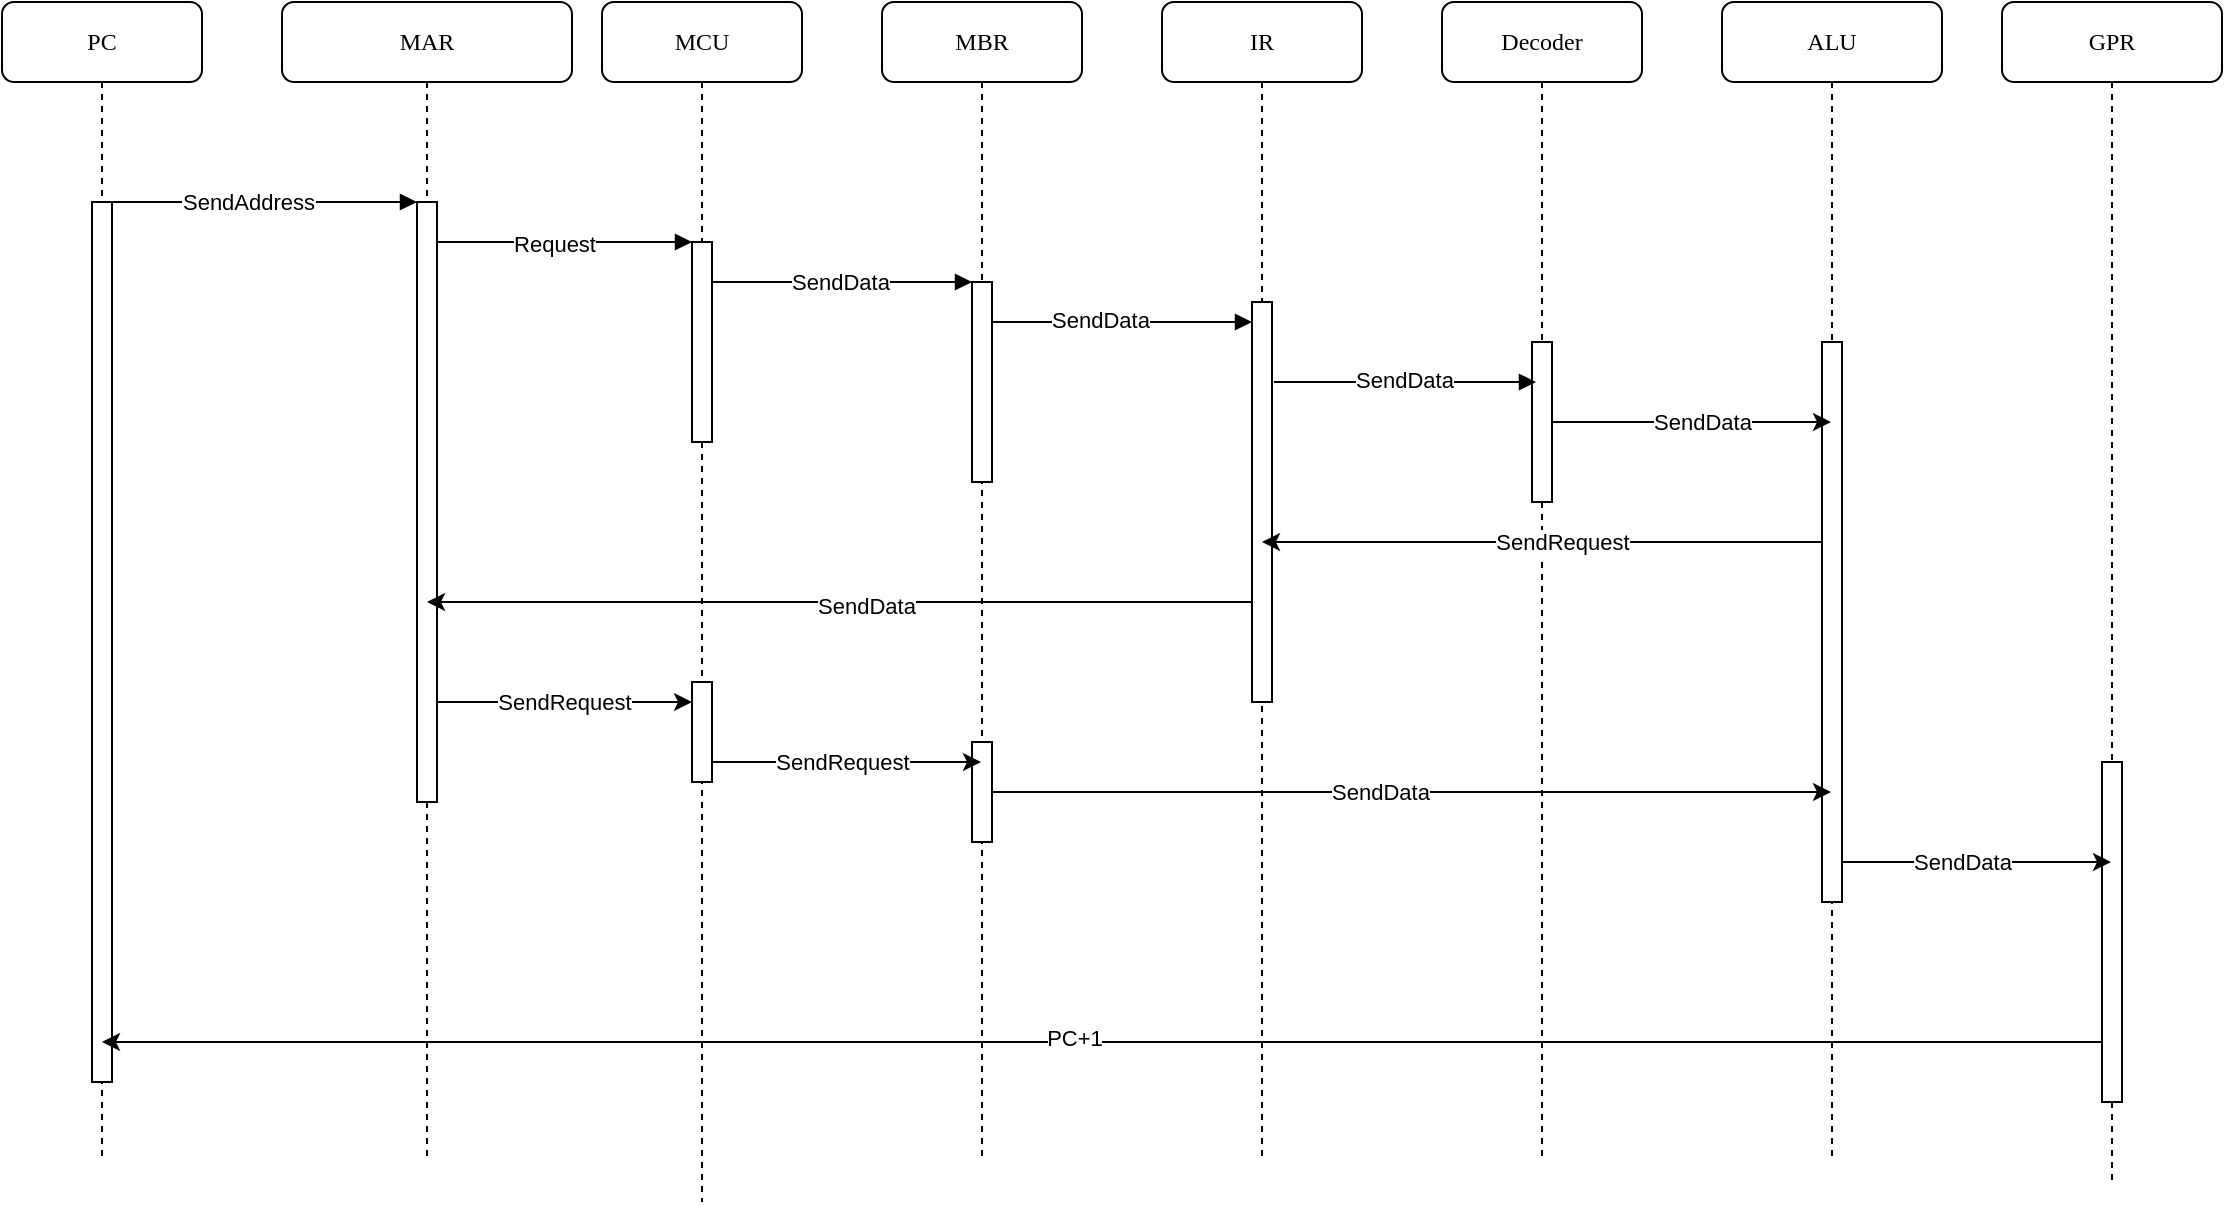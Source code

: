 <mxfile version="15.2.9" type="device"><diagram name="Page-1" id="13e1069c-82ec-6db2-03f1-153e76fe0fe0"><mxGraphModel dx="1730" dy="912" grid="1" gridSize="10" guides="1" tooltips="1" connect="1" arrows="1" fold="1" page="1" pageScale="1" pageWidth="1654" pageHeight="1169" background="none" math="0" shadow="0"><root><mxCell id="0"/><mxCell id="1" parent="0"/><mxCell id="7baba1c4bc27f4b0-2" value="MAR" style="shape=umlLifeline;perimeter=lifelinePerimeter;whiteSpace=wrap;html=1;container=1;collapsible=0;recursiveResize=0;outlineConnect=0;rounded=1;shadow=0;comic=0;labelBackgroundColor=none;strokeWidth=1;fontFamily=Verdana;fontSize=12;align=center;" parent="1" vertex="1"><mxGeometry x="240" y="80" width="145" height="580" as="geometry"/></mxCell><mxCell id="7baba1c4bc27f4b0-10" value="" style="html=1;points=[];perimeter=orthogonalPerimeter;rounded=0;shadow=0;comic=0;labelBackgroundColor=none;strokeWidth=1;fontFamily=Verdana;fontSize=12;align=center;" parent="7baba1c4bc27f4b0-2" vertex="1"><mxGeometry x="67.5" y="100" width="10" height="300" as="geometry"/></mxCell><mxCell id="7baba1c4bc27f4b0-3" value="MCU" style="shape=umlLifeline;perimeter=lifelinePerimeter;whiteSpace=wrap;html=1;container=1;collapsible=0;recursiveResize=0;outlineConnect=0;rounded=1;shadow=0;comic=0;labelBackgroundColor=none;strokeWidth=1;fontFamily=Verdana;fontSize=12;align=center;" parent="1" vertex="1"><mxGeometry x="400" y="80" width="100" height="600" as="geometry"/></mxCell><mxCell id="7baba1c4bc27f4b0-13" value="" style="html=1;points=[];perimeter=orthogonalPerimeter;rounded=0;shadow=0;comic=0;labelBackgroundColor=none;strokeWidth=1;fontFamily=Verdana;fontSize=12;align=center;" parent="7baba1c4bc27f4b0-3" vertex="1"><mxGeometry x="45" y="120" width="10" height="100" as="geometry"/></mxCell><mxCell id="XUeEBXdPyrAtRGx7fNNy-37" value="" style="html=1;points=[];perimeter=orthogonalPerimeter;rounded=0;shadow=0;comic=0;labelBackgroundColor=none;strokeWidth=1;fontFamily=Verdana;fontSize=12;align=center;" vertex="1" parent="7baba1c4bc27f4b0-3"><mxGeometry x="45" y="340" width="10" height="50" as="geometry"/></mxCell><mxCell id="7baba1c4bc27f4b0-4" value="MBR" style="shape=umlLifeline;perimeter=lifelinePerimeter;whiteSpace=wrap;html=1;container=1;collapsible=0;recursiveResize=0;outlineConnect=0;rounded=1;shadow=0;comic=0;labelBackgroundColor=none;strokeWidth=1;fontFamily=Verdana;fontSize=12;align=center;" parent="1" vertex="1"><mxGeometry x="540" y="80" width="100" height="580" as="geometry"/></mxCell><mxCell id="XUeEBXdPyrAtRGx7fNNy-1" value="" style="html=1;verticalAlign=bottom;endArrow=block;labelBackgroundColor=none;fontFamily=Verdana;fontSize=12;edgeStyle=elbowEdgeStyle;elbow=vertical;" edge="1" parent="7baba1c4bc27f4b0-4"><mxGeometry relative="1" as="geometry"><mxPoint x="55" y="160.0" as="sourcePoint"/><Array as="points"><mxPoint x="60" y="160.0"/></Array><mxPoint x="185" y="160.0" as="targetPoint"/></mxGeometry></mxCell><mxCell id="XUeEBXdPyrAtRGx7fNNy-30" value="SendData" style="edgeLabel;html=1;align=center;verticalAlign=middle;resizable=0;points=[];" vertex="1" connectable="0" parent="XUeEBXdPyrAtRGx7fNNy-1"><mxGeometry x="-0.166" y="1" relative="1" as="geometry"><mxPoint as="offset"/></mxGeometry></mxCell><mxCell id="XUeEBXdPyrAtRGx7fNNy-44" value="" style="html=1;points=[];perimeter=orthogonalPerimeter;rounded=0;shadow=0;comic=0;labelBackgroundColor=none;strokeWidth=1;fontFamily=Verdana;fontSize=12;align=center;" vertex="1" parent="7baba1c4bc27f4b0-4"><mxGeometry x="45" y="370" width="10" height="50" as="geometry"/></mxCell><mxCell id="7baba1c4bc27f4b0-5" value="IR" style="shape=umlLifeline;perimeter=lifelinePerimeter;whiteSpace=wrap;html=1;container=1;collapsible=0;recursiveResize=0;outlineConnect=0;rounded=1;shadow=0;comic=0;labelBackgroundColor=none;strokeWidth=1;fontFamily=Verdana;fontSize=12;align=center;" parent="1" vertex="1"><mxGeometry x="680" y="80" width="100" height="580" as="geometry"/></mxCell><mxCell id="7baba1c4bc27f4b0-6" value="Decoder" style="shape=umlLifeline;perimeter=lifelinePerimeter;whiteSpace=wrap;html=1;container=1;collapsible=0;recursiveResize=0;outlineConnect=0;rounded=1;shadow=0;comic=0;labelBackgroundColor=none;strokeWidth=1;fontFamily=Verdana;fontSize=12;align=center;" parent="1" vertex="1"><mxGeometry x="820" y="80" width="100" height="580" as="geometry"/></mxCell><mxCell id="7baba1c4bc27f4b0-28" value="" style="html=1;points=[];perimeter=orthogonalPerimeter;rounded=0;shadow=0;comic=0;labelBackgroundColor=none;strokeWidth=1;fontFamily=Verdana;fontSize=12;align=center;" parent="7baba1c4bc27f4b0-6" vertex="1"><mxGeometry x="45" y="170" width="10" height="80" as="geometry"/></mxCell><mxCell id="7baba1c4bc27f4b0-7" value="ALU" style="shape=umlLifeline;perimeter=lifelinePerimeter;whiteSpace=wrap;html=1;container=1;collapsible=0;recursiveResize=0;outlineConnect=0;rounded=1;shadow=0;comic=0;labelBackgroundColor=none;strokeWidth=1;fontFamily=Verdana;fontSize=12;align=center;" parent="1" vertex="1"><mxGeometry x="960" y="80" width="110" height="580" as="geometry"/></mxCell><mxCell id="7baba1c4bc27f4b0-25" value="" style="html=1;points=[];perimeter=orthogonalPerimeter;rounded=0;shadow=0;comic=0;labelBackgroundColor=none;strokeColor=#000000;strokeWidth=1;fillColor=#FFFFFF;fontFamily=Verdana;fontSize=12;fontColor=#000000;align=center;" parent="7baba1c4bc27f4b0-7" vertex="1"><mxGeometry x="50" y="170" width="10" height="280" as="geometry"/></mxCell><mxCell id="7baba1c4bc27f4b0-8" value="PC" style="shape=umlLifeline;perimeter=lifelinePerimeter;whiteSpace=wrap;html=1;container=1;collapsible=0;recursiveResize=0;outlineConnect=0;rounded=1;shadow=0;comic=0;labelBackgroundColor=none;strokeWidth=1;fontFamily=Verdana;fontSize=12;align=center;" parent="1" vertex="1"><mxGeometry x="100" y="80" width="100" height="580" as="geometry"/></mxCell><mxCell id="7baba1c4bc27f4b0-9" value="" style="html=1;points=[];perimeter=orthogonalPerimeter;rounded=0;shadow=0;comic=0;labelBackgroundColor=none;strokeWidth=1;fontFamily=Verdana;fontSize=12;align=center;" parent="7baba1c4bc27f4b0-8" vertex="1"><mxGeometry x="45" y="100" width="10" height="440" as="geometry"/></mxCell><mxCell id="7baba1c4bc27f4b0-16" value="" style="html=1;points=[];perimeter=orthogonalPerimeter;rounded=0;shadow=0;comic=0;labelBackgroundColor=none;strokeWidth=1;fontFamily=Verdana;fontSize=12;align=center;" parent="1" vertex="1"><mxGeometry x="585" y="220" width="10" height="100" as="geometry"/></mxCell><mxCell id="7baba1c4bc27f4b0-17" value="" style="html=1;verticalAlign=bottom;endArrow=block;labelBackgroundColor=none;fontFamily=Verdana;fontSize=12;edgeStyle=elbowEdgeStyle;elbow=vertical;" parent="1" source="7baba1c4bc27f4b0-13" target="7baba1c4bc27f4b0-16" edge="1"><mxGeometry relative="1" as="geometry"><mxPoint x="510" y="220" as="sourcePoint"/><Array as="points"><mxPoint x="460" y="220"/></Array></mxGeometry></mxCell><mxCell id="XUeEBXdPyrAtRGx7fNNy-29" value="SendData" style="edgeLabel;html=1;align=center;verticalAlign=middle;resizable=0;points=[];" vertex="1" connectable="0" parent="7baba1c4bc27f4b0-17"><mxGeometry x="-0.017" relative="1" as="geometry"><mxPoint as="offset"/></mxGeometry></mxCell><mxCell id="XUeEBXdPyrAtRGx7fNNy-34" value="" style="edgeStyle=orthogonalEdgeStyle;rounded=0;orthogonalLoop=1;jettySize=auto;html=1;" edge="1" parent="1" source="7baba1c4bc27f4b0-19" target="7baba1c4bc27f4b0-2"><mxGeometry relative="1" as="geometry"><Array as="points"><mxPoint x="520" y="380"/><mxPoint x="520" y="380"/></Array></mxGeometry></mxCell><mxCell id="XUeEBXdPyrAtRGx7fNNy-36" value="SendData" style="edgeLabel;html=1;align=center;verticalAlign=middle;resizable=0;points=[];" vertex="1" connectable="0" parent="XUeEBXdPyrAtRGx7fNNy-34"><mxGeometry x="-0.063" y="2" relative="1" as="geometry"><mxPoint as="offset"/></mxGeometry></mxCell><mxCell id="7baba1c4bc27f4b0-19" value="" style="html=1;points=[];perimeter=orthogonalPerimeter;rounded=0;shadow=0;comic=0;labelBackgroundColor=none;strokeWidth=1;fontFamily=Verdana;fontSize=12;align=center;" parent="1" vertex="1"><mxGeometry x="725" y="230" width="10" height="200" as="geometry"/></mxCell><mxCell id="7baba1c4bc27f4b0-11" value="" style="html=1;verticalAlign=bottom;endArrow=block;entryX=0;entryY=0;labelBackgroundColor=none;fontFamily=Verdana;fontSize=12;edgeStyle=elbowEdgeStyle;elbow=vertical;" parent="1" source="7baba1c4bc27f4b0-9" target="7baba1c4bc27f4b0-10" edge="1"><mxGeometry relative="1" as="geometry"><mxPoint x="220" y="190" as="sourcePoint"/></mxGeometry></mxCell><mxCell id="XUeEBXdPyrAtRGx7fNNy-27" value="SendAddress" style="edgeLabel;html=1;align=center;verticalAlign=middle;resizable=0;points=[];" vertex="1" connectable="0" parent="7baba1c4bc27f4b0-11"><mxGeometry x="-0.117" relative="1" as="geometry"><mxPoint as="offset"/></mxGeometry></mxCell><mxCell id="7baba1c4bc27f4b0-14" value="" style="html=1;verticalAlign=bottom;endArrow=block;entryX=0;entryY=0;labelBackgroundColor=none;fontFamily=Verdana;fontSize=12;edgeStyle=elbowEdgeStyle;elbow=vertical;" parent="1" source="7baba1c4bc27f4b0-10" target="7baba1c4bc27f4b0-13" edge="1"><mxGeometry relative="1" as="geometry"><mxPoint x="370" y="200" as="sourcePoint"/></mxGeometry></mxCell><mxCell id="XUeEBXdPyrAtRGx7fNNy-28" value="Request" style="edgeLabel;html=1;align=center;verticalAlign=middle;resizable=0;points=[];" vertex="1" connectable="0" parent="7baba1c4bc27f4b0-14"><mxGeometry x="-0.09" y="-1" relative="1" as="geometry"><mxPoint as="offset"/></mxGeometry></mxCell><mxCell id="XUeEBXdPyrAtRGx7fNNy-3" value="" style="html=1;verticalAlign=bottom;endArrow=block;labelBackgroundColor=none;fontFamily=Verdana;fontSize=12;edgeStyle=elbowEdgeStyle;elbow=vertical;" edge="1" parent="1"><mxGeometry relative="1" as="geometry"><mxPoint x="736" y="270" as="sourcePoint"/><Array as="points"><mxPoint x="790" y="270"/><mxPoint x="810" y="240"/></Array><mxPoint x="867" y="270" as="targetPoint"/></mxGeometry></mxCell><mxCell id="XUeEBXdPyrAtRGx7fNNy-31" value="SendData" style="edgeLabel;html=1;align=center;verticalAlign=middle;resizable=0;points=[];" vertex="1" connectable="0" parent="XUeEBXdPyrAtRGx7fNNy-3"><mxGeometry x="-0.008" y="1" relative="1" as="geometry"><mxPoint as="offset"/></mxGeometry></mxCell><mxCell id="XUeEBXdPyrAtRGx7fNNy-21" value="" style="edgeStyle=orthogonalEdgeStyle;rounded=0;orthogonalLoop=1;jettySize=auto;html=1;" edge="1" parent="1" source="7baba1c4bc27f4b0-25" target="7baba1c4bc27f4b0-5"><mxGeometry relative="1" as="geometry"><Array as="points"><mxPoint x="870" y="350"/><mxPoint x="870" y="350"/></Array></mxGeometry></mxCell><mxCell id="XUeEBXdPyrAtRGx7fNNy-33" value="SendRequest" style="edgeLabel;html=1;align=center;verticalAlign=middle;resizable=0;points=[];" vertex="1" connectable="0" parent="XUeEBXdPyrAtRGx7fNNy-21"><mxGeometry x="-0.073" relative="1" as="geometry"><mxPoint as="offset"/></mxGeometry></mxCell><mxCell id="XUeEBXdPyrAtRGx7fNNy-22" value="GPR" style="shape=umlLifeline;perimeter=lifelinePerimeter;whiteSpace=wrap;html=1;container=1;collapsible=0;recursiveResize=0;outlineConnect=0;rounded=1;shadow=0;comic=0;labelBackgroundColor=none;strokeWidth=1;fontFamily=Verdana;fontSize=12;align=center;" vertex="1" parent="1"><mxGeometry x="1100" y="80" width="110" height="590" as="geometry"/></mxCell><mxCell id="XUeEBXdPyrAtRGx7fNNy-24" value="" style="html=1;points=[];perimeter=orthogonalPerimeter;rounded=0;shadow=0;comic=0;labelBackgroundColor=none;strokeWidth=1;fontFamily=Verdana;fontSize=12;align=center;" vertex="1" parent="XUeEBXdPyrAtRGx7fNNy-22"><mxGeometry x="50" y="380" width="10" height="170" as="geometry"/></mxCell><mxCell id="XUeEBXdPyrAtRGx7fNNy-26" value="" style="edgeStyle=orthogonalEdgeStyle;rounded=0;orthogonalLoop=1;jettySize=auto;html=1;" edge="1" parent="1" source="XUeEBXdPyrAtRGx7fNNy-24" target="7baba1c4bc27f4b0-8"><mxGeometry relative="1" as="geometry"><Array as="points"><mxPoint x="650" y="600"/><mxPoint x="650" y="600"/></Array></mxGeometry></mxCell><mxCell id="XUeEBXdPyrAtRGx7fNNy-53" value="PC+1" style="edgeLabel;html=1;align=center;verticalAlign=middle;resizable=0;points=[];" vertex="1" connectable="0" parent="XUeEBXdPyrAtRGx7fNNy-26"><mxGeometry x="0.029" y="-2" relative="1" as="geometry"><mxPoint as="offset"/></mxGeometry></mxCell><object label="" id="XUeEBXdPyrAtRGx7fNNy-38"><mxCell style="edgeStyle=orthogonalEdgeStyle;rounded=0;orthogonalLoop=1;jettySize=auto;html=1;" edge="1" parent="1" source="7baba1c4bc27f4b0-10" target="XUeEBXdPyrAtRGx7fNNy-37"><mxGeometry relative="1" as="geometry"><Array as="points"><mxPoint x="380" y="430"/><mxPoint x="380" y="430"/></Array></mxGeometry></mxCell></object><mxCell id="XUeEBXdPyrAtRGx7fNNy-41" value="SendRequest" style="edgeLabel;html=1;align=center;verticalAlign=middle;resizable=0;points=[];" vertex="1" connectable="0" parent="XUeEBXdPyrAtRGx7fNNy-38"><mxGeometry x="0.169" relative="1" as="geometry"><mxPoint x="-11" as="offset"/></mxGeometry></mxCell><mxCell id="XUeEBXdPyrAtRGx7fNNy-47" style="edgeStyle=orthogonalEdgeStyle;rounded=0;orthogonalLoop=1;jettySize=auto;html=1;" edge="1" parent="1" source="XUeEBXdPyrAtRGx7fNNy-37" target="7baba1c4bc27f4b0-4"><mxGeometry relative="1" as="geometry"><Array as="points"><mxPoint x="520" y="460"/><mxPoint x="520" y="460"/></Array></mxGeometry></mxCell><mxCell id="XUeEBXdPyrAtRGx7fNNy-48" value="SendRequest" style="edgeLabel;html=1;align=center;verticalAlign=middle;resizable=0;points=[];" vertex="1" connectable="0" parent="XUeEBXdPyrAtRGx7fNNy-47"><mxGeometry x="0.234" relative="1" as="geometry"><mxPoint x="-18" as="offset"/></mxGeometry></mxCell><mxCell id="XUeEBXdPyrAtRGx7fNNy-49" style="edgeStyle=orthogonalEdgeStyle;rounded=0;orthogonalLoop=1;jettySize=auto;html=1;" edge="1" parent="1" source="7baba1c4bc27f4b0-28" target="7baba1c4bc27f4b0-7"><mxGeometry relative="1" as="geometry"><Array as="points"><mxPoint x="970" y="290"/><mxPoint x="970" y="290"/></Array></mxGeometry></mxCell><mxCell id="XUeEBXdPyrAtRGx7fNNy-50" value="SendData" style="edgeLabel;html=1;align=center;verticalAlign=middle;resizable=0;points=[];" vertex="1" connectable="0" parent="XUeEBXdPyrAtRGx7fNNy-49"><mxGeometry x="0.19" relative="1" as="geometry"><mxPoint x="-8" as="offset"/></mxGeometry></mxCell><mxCell id="XUeEBXdPyrAtRGx7fNNy-51" style="edgeStyle=orthogonalEdgeStyle;rounded=0;orthogonalLoop=1;jettySize=auto;html=1;" edge="1" parent="1" source="XUeEBXdPyrAtRGx7fNNy-44" target="7baba1c4bc27f4b0-7"><mxGeometry relative="1" as="geometry"><Array as="points"><mxPoint x="890" y="475"/><mxPoint x="890" y="475"/></Array></mxGeometry></mxCell><mxCell id="XUeEBXdPyrAtRGx7fNNy-52" value="SendData" style="edgeLabel;html=1;align=center;verticalAlign=middle;resizable=0;points=[];" vertex="1" connectable="0" parent="XUeEBXdPyrAtRGx7fNNy-51"><mxGeometry x="-0.074" relative="1" as="geometry"><mxPoint as="offset"/></mxGeometry></mxCell><mxCell id="XUeEBXdPyrAtRGx7fNNy-54" style="edgeStyle=orthogonalEdgeStyle;rounded=0;orthogonalLoop=1;jettySize=auto;html=1;" edge="1" parent="1" source="7baba1c4bc27f4b0-25" target="XUeEBXdPyrAtRGx7fNNy-22"><mxGeometry relative="1" as="geometry"><Array as="points"><mxPoint x="1090" y="510"/><mxPoint x="1090" y="510"/></Array></mxGeometry></mxCell><mxCell id="XUeEBXdPyrAtRGx7fNNy-55" value="SendData" style="edgeLabel;html=1;align=center;verticalAlign=middle;resizable=0;points=[];" vertex="1" connectable="0" parent="XUeEBXdPyrAtRGx7fNNy-54"><mxGeometry x="-0.271" relative="1" as="geometry"><mxPoint x="11" as="offset"/></mxGeometry></mxCell></root></mxGraphModel></diagram></mxfile>